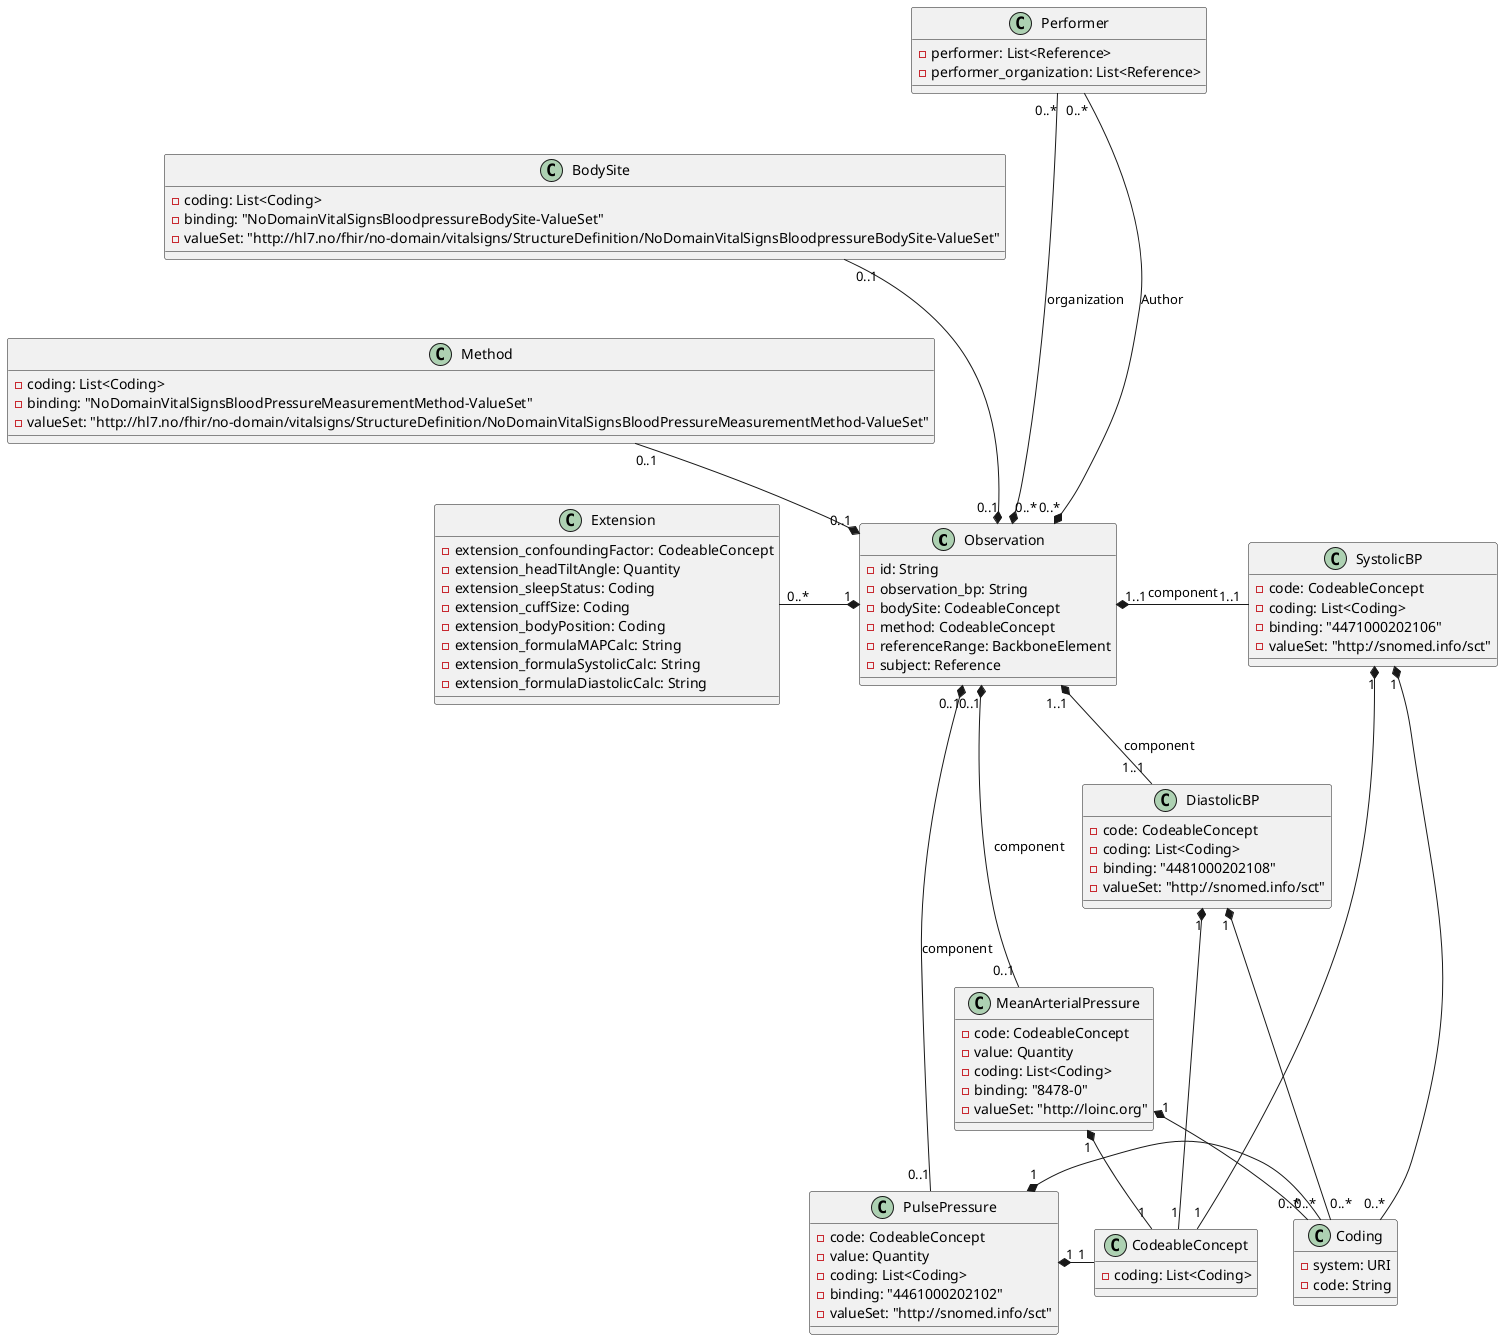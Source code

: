 @startuml
' Define the main Observation class
class Observation {
  - id: String
  - observation_bp: String
  - bodySite: CodeableConcept
  - method: CodeableConcept
  - referenceRange: BackboneElement
  - subject: Reference
}

' Define the extension class with its slices
class Extension {
  - extension_confoundingFactor: CodeableConcept
  - extension_headTiltAngle: Quantity
  - extension_sleepStatus: Coding
  - extension_cuffSize: Coding
  - extension_bodyPosition: Coding
  - extension_formulaMAPCalc: String
  - extension_formulaSystolicCalc: String
  - extension_formulaDiastolicCalc: String
}

' Define the CodeableConcept class
class CodeableConcept {
  - coding: List<Coding>
}

' Define the Coding class
class Coding {
  - system: URI
  - code: String
}

'' Define the Quantity class
'class Quantity {
'  - value: Decimal
'  - unit: String
'  - system: URI
'  - code: String
'}

' Define the Component class (for systolic, diastolic, etc.)
'class Component {
'  - code: CodeableConcept
'  - value: Quantity
'}

' Define the Performer class (for slices of performer)
class Performer {
  - performer: List<Reference>
  - performer_organization: List<Reference>
}

' Define the BodySite class with value set binding
class BodySite {
  - coding: List<Coding>
  - binding: "NoDomainVitalSignsBloodpressureBodySite-ValueSet"
  - valueSet: "http://hl7.no/fhir/no-domain/vitalsigns/StructureDefinition/NoDomainVitalSignsBloodpressureBodySite-ValueSet"
}

' Define the Method class with value set binding
class Method {
  - coding: List<Coding>
  - binding: "NoDomainVitalSignsBloodPressureMeasurementMethod-ValueSet"
  - valueSet: "http://hl7.no/fhir/no-domain/vitalsigns/StructureDefinition/NoDomainVitalSignsBloodPressureMeasurementMethod-ValueSet"
}

' Define the Component class for Systolic, Diastolic, etc.
class SystolicBP {
  - code: CodeableConcept
  - coding: List<Coding>
  - binding: "4471000202106"
  - valueSet: "http://snomed.info/sct"
}

class DiastolicBP {
  - code: CodeableConcept
  - coding: List<Coding>
  - binding: "4481000202108"
  - valueSet: "http://snomed.info/sct"
}

class MeanArterialPressure {
  - code: CodeableConcept
  - value: Quantity
  - coding: List<Coding>
  - binding: "8478-0"
  - valueSet: "http://loinc.org"
}

class PulsePressure {
  - code: CodeableConcept
  - value: Quantity
  - coding: List<Coding>
  - binding: "4461000202102"
  - valueSet: "http://snomed.info/sct"
}

' Relationships between classes
Observation "1" *-left- "0..*" Extension
Observation "0..*" *-left- "0..*" Performer :Author
Observation "0..*" *-left- "0..*" Performer :organization
Performer -[hidden]down- BodySite
BodySite -[hidden]down- Method
Method -[hidden]down- Extension
Observation "0..1" *-left- "0..1" BodySite
Observation "0..1" *-left- "0..1" Method
'Observation "0..*" *-right- "0..*" Component

'Component "1" *-- "1" CodeableConcept
'Component "1" *-- "1" Quantity

Observation "1..1" *-right- "1..1" SystolicBP :component
Observation "1..1" *-right- "1..1" DiastolicBP :component
Observation "0..1" *-right- "0..1" MeanArterialPressure :component
Observation "0..1" *-right- "0..1" PulsePressure :component
SystolicBP -[hidden]down- DiastolicBP
DiastolicBP -[hidden]down- MeanArterialPressure
MeanArterialPressure -[hidden]down- PulsePressure

SystolicBP "1" *-right- "1" CodeableConcept
SystolicBP "1" *-right- "0..*" Coding
DiastolicBP "1" *-right- "1" CodeableConcept
DiastolicBP "1" *-right- "0..*" Coding
MeanArterialPressure "1" *-right- "1" CodeableConcept
MeanArterialPressure "1" *-right- "0..*" Coding
PulsePressure "1" *-right- "1" CodeableConcept
PulsePressure "1" *-right- "0..*" Coding

@enduml
